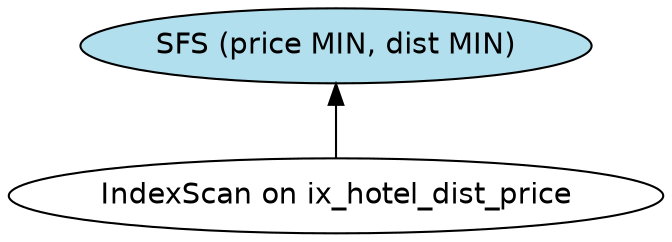 digraph "sfs-index" {
	graph [	fontname = "Helvetica",
		fontsize = 10,
		size = "6,6" ];
	node [	fontname = "Helvetica" ];

	SFS [ label="SFS (price MIN, dist MIN)", fillcolor=lightblue2, style=filled ];

	SFS -> "IndexScan on ix_hotel_dist_price" [ dir=back ];
}